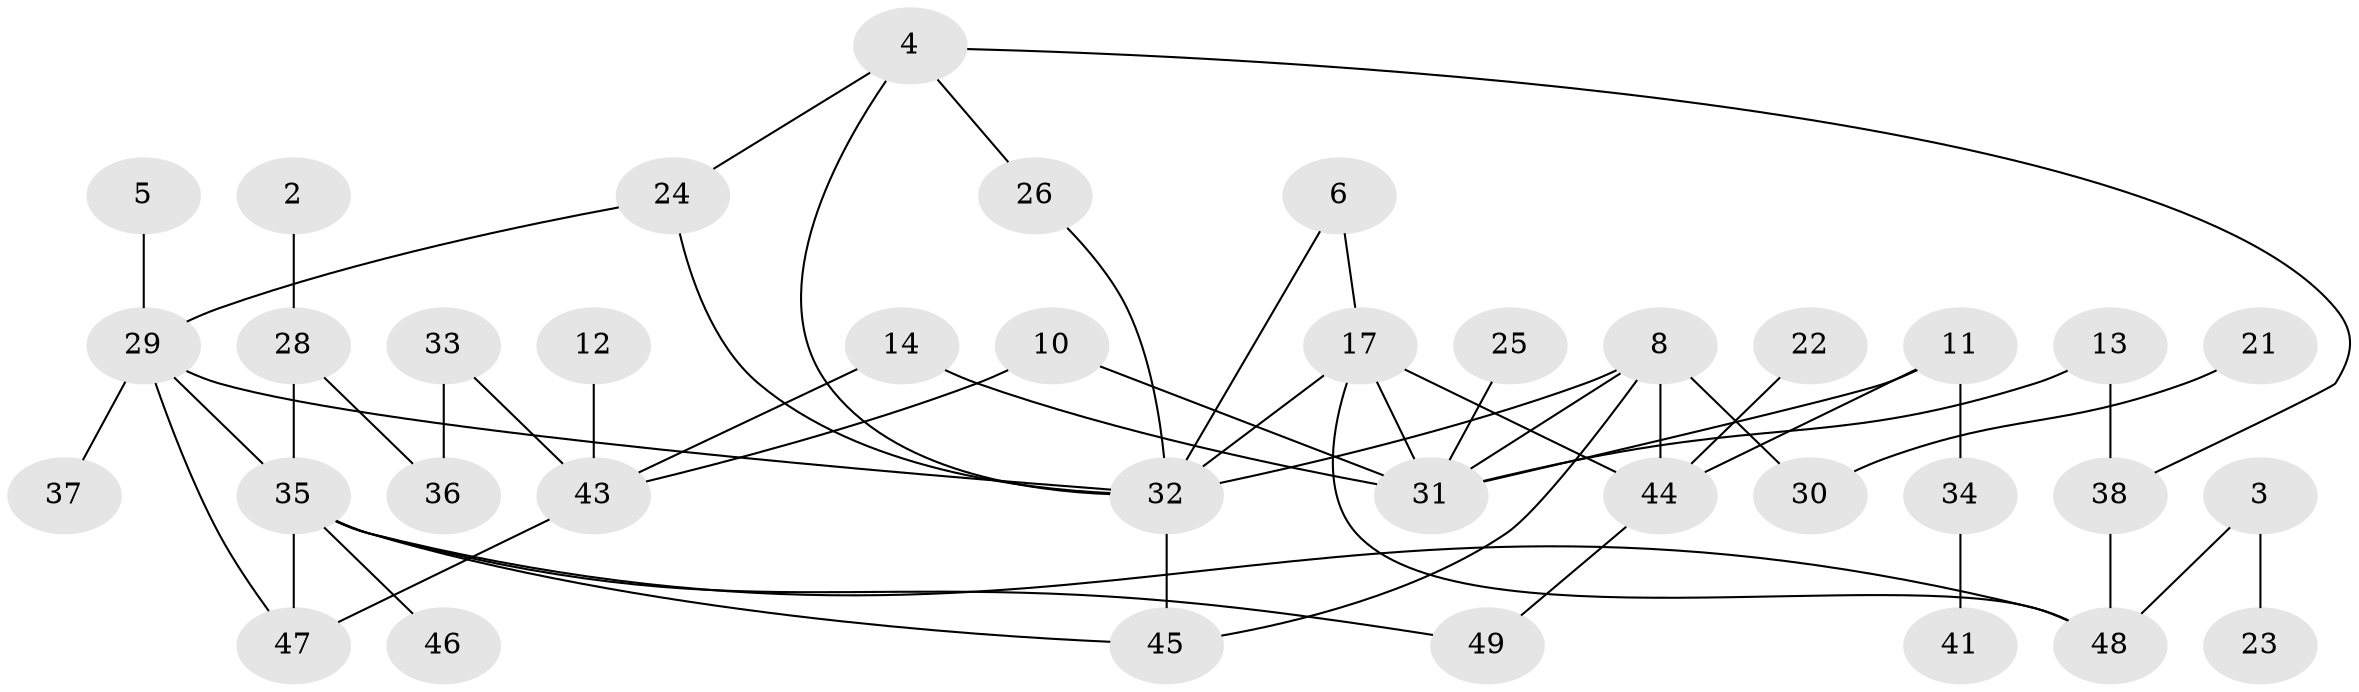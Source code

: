 // original degree distribution, {0: 0.10309278350515463, 3: 0.1958762886597938, 2: 0.26804123711340205, 5: 0.061855670103092786, 1: 0.27835051546391754, 4: 0.07216494845360824, 6: 0.020618556701030927}
// Generated by graph-tools (version 1.1) at 2025/49/03/09/25 03:49:09]
// undirected, 37 vertices, 53 edges
graph export_dot {
graph [start="1"]
  node [color=gray90,style=filled];
  2;
  3;
  4;
  5;
  6;
  8;
  10;
  11;
  12;
  13;
  14;
  17;
  21;
  22;
  23;
  24;
  25;
  26;
  28;
  29;
  30;
  31;
  32;
  33;
  34;
  35;
  36;
  37;
  38;
  41;
  43;
  44;
  45;
  46;
  47;
  48;
  49;
  2 -- 28 [weight=1.0];
  3 -- 23 [weight=1.0];
  3 -- 48 [weight=1.0];
  4 -- 24 [weight=1.0];
  4 -- 26 [weight=1.0];
  4 -- 32 [weight=1.0];
  4 -- 38 [weight=1.0];
  5 -- 29 [weight=1.0];
  6 -- 17 [weight=1.0];
  6 -- 32 [weight=1.0];
  8 -- 30 [weight=1.0];
  8 -- 31 [weight=1.0];
  8 -- 32 [weight=1.0];
  8 -- 44 [weight=1.0];
  8 -- 45 [weight=1.0];
  10 -- 31 [weight=1.0];
  10 -- 43 [weight=1.0];
  11 -- 31 [weight=1.0];
  11 -- 34 [weight=1.0];
  11 -- 44 [weight=1.0];
  12 -- 43 [weight=1.0];
  13 -- 31 [weight=1.0];
  13 -- 38 [weight=1.0];
  14 -- 31 [weight=1.0];
  14 -- 43 [weight=1.0];
  17 -- 31 [weight=1.0];
  17 -- 32 [weight=1.0];
  17 -- 44 [weight=1.0];
  17 -- 48 [weight=1.0];
  21 -- 30 [weight=1.0];
  22 -- 44 [weight=1.0];
  24 -- 29 [weight=1.0];
  24 -- 32 [weight=1.0];
  25 -- 31 [weight=1.0];
  26 -- 32 [weight=1.0];
  28 -- 35 [weight=2.0];
  28 -- 36 [weight=1.0];
  29 -- 32 [weight=1.0];
  29 -- 35 [weight=1.0];
  29 -- 37 [weight=1.0];
  29 -- 47 [weight=1.0];
  32 -- 45 [weight=1.0];
  33 -- 36 [weight=1.0];
  33 -- 43 [weight=1.0];
  34 -- 41 [weight=1.0];
  35 -- 45 [weight=1.0];
  35 -- 46 [weight=1.0];
  35 -- 47 [weight=2.0];
  35 -- 48 [weight=1.0];
  35 -- 49 [weight=1.0];
  38 -- 48 [weight=1.0];
  43 -- 47 [weight=1.0];
  44 -- 49 [weight=1.0];
}
